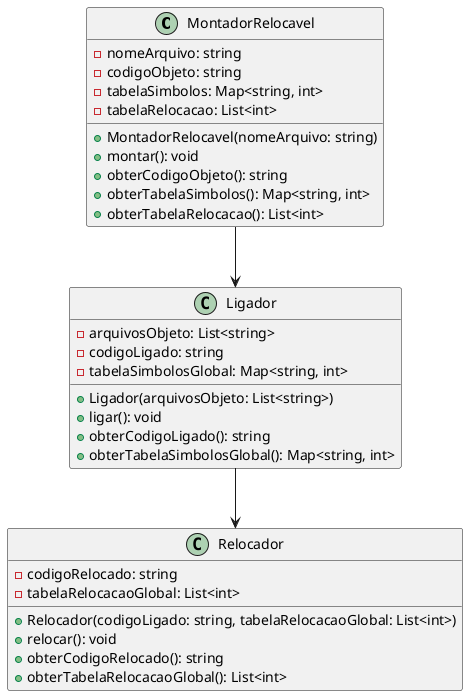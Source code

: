 @startuml gpt

class MontadorRelocavel {
  - nomeArquivo: string
  - codigoObjeto: string
  - tabelaSimbolos: Map<string, int>
  - tabelaRelocacao: List<int>
  + MontadorRelocavel(nomeArquivo: string)
  + montar(): void
  + obterCodigoObjeto(): string
  + obterTabelaSimbolos(): Map<string, int>
  + obterTabelaRelocacao(): List<int>
}

class Ligador {
  - arquivosObjeto: List<string>
  - codigoLigado: string
  - tabelaSimbolosGlobal: Map<string, int>
  + Ligador(arquivosObjeto: List<string>)
  + ligar(): void
  + obterCodigoLigado(): string
  + obterTabelaSimbolosGlobal(): Map<string, int>
}

class Relocador {
  - codigoRelocado: string
  - tabelaRelocacaoGlobal: List<int>
  + Relocador(codigoLigado: string, tabelaRelocacaoGlobal: List<int>)
  + relocar(): void
  + obterCodigoRelocado(): string
  + obterTabelaRelocacaoGlobal(): List<int>
}

MontadorRelocavel --> Ligador
Ligador --> Relocador

@enduml
